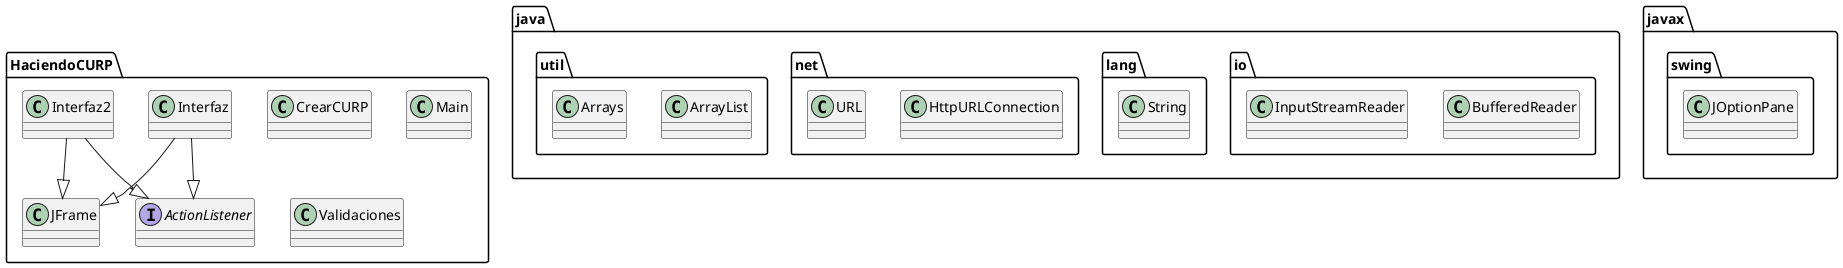 @startuml
class HaciendoCURP.CrearCURP
class HaciendoCURP.Interfaz
class HaciendoCURP.Interfaz2
class HaciendoCURP.JFrame
class HaciendoCURP.Main
class HaciendoCURP.Validaciones
class java.io.BufferedReader
class java.io.InputStreamReader
class java.lang.String
class java.net.HttpURLConnection
class java.net.URL
class java.util.ArrayList
class java.util.Arrays
class javax.swing.JOptionPane
interface HaciendoCURP.ActionListener

HaciendoCURP.Interfaz --|> HaciendoCURP.JFrame
HaciendoCURP.Interfaz --|> HaciendoCURP.ActionListener
HaciendoCURP.Interfaz2 --|> HaciendoCURP.JFrame
HaciendoCURP.Interfaz2 --|> HaciendoCURP.ActionListener
@enduml